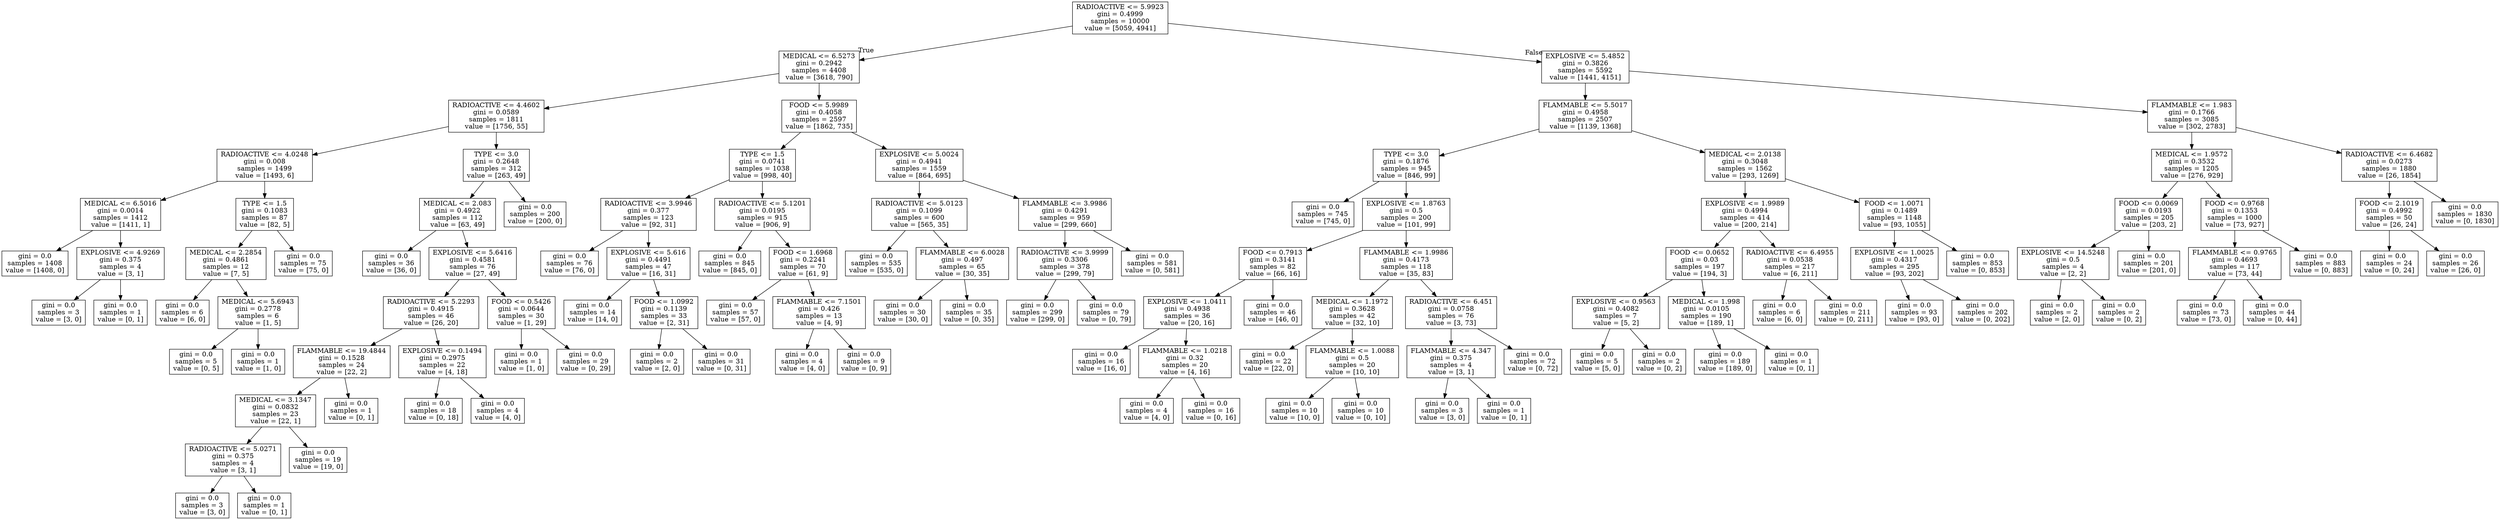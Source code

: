 digraph Tree {
node [shape=box] ;
0 [label="RADIOACTIVE <= 5.9923\ngini = 0.4999\nsamples = 10000\nvalue = [5059, 4941]"] ;
1 [label="MEDICAL <= 6.5273\ngini = 0.2942\nsamples = 4408\nvalue = [3618, 790]"] ;
0 -> 1 [labeldistance=2.5, labelangle=45, headlabel="True"] ;
2 [label="RADIOACTIVE <= 4.4602\ngini = 0.0589\nsamples = 1811\nvalue = [1756, 55]"] ;
1 -> 2 ;
3 [label="RADIOACTIVE <= 4.0248\ngini = 0.008\nsamples = 1499\nvalue = [1493, 6]"] ;
2 -> 3 ;
4 [label="MEDICAL <= 6.5016\ngini = 0.0014\nsamples = 1412\nvalue = [1411, 1]"] ;
3 -> 4 ;
5 [label="gini = 0.0\nsamples = 1408\nvalue = [1408, 0]"] ;
4 -> 5 ;
6 [label="EXPLOSIVE <= 4.9269\ngini = 0.375\nsamples = 4\nvalue = [3, 1]"] ;
4 -> 6 ;
7 [label="gini = 0.0\nsamples = 3\nvalue = [3, 0]"] ;
6 -> 7 ;
8 [label="gini = 0.0\nsamples = 1\nvalue = [0, 1]"] ;
6 -> 8 ;
9 [label="TYPE <= 1.5\ngini = 0.1083\nsamples = 87\nvalue = [82, 5]"] ;
3 -> 9 ;
10 [label="MEDICAL <= 2.2854\ngini = 0.4861\nsamples = 12\nvalue = [7, 5]"] ;
9 -> 10 ;
11 [label="gini = 0.0\nsamples = 6\nvalue = [6, 0]"] ;
10 -> 11 ;
12 [label="MEDICAL <= 5.6943\ngini = 0.2778\nsamples = 6\nvalue = [1, 5]"] ;
10 -> 12 ;
13 [label="gini = 0.0\nsamples = 5\nvalue = [0, 5]"] ;
12 -> 13 ;
14 [label="gini = 0.0\nsamples = 1\nvalue = [1, 0]"] ;
12 -> 14 ;
15 [label="gini = 0.0\nsamples = 75\nvalue = [75, 0]"] ;
9 -> 15 ;
16 [label="TYPE <= 3.0\ngini = 0.2648\nsamples = 312\nvalue = [263, 49]"] ;
2 -> 16 ;
17 [label="MEDICAL <= 2.083\ngini = 0.4922\nsamples = 112\nvalue = [63, 49]"] ;
16 -> 17 ;
18 [label="gini = 0.0\nsamples = 36\nvalue = [36, 0]"] ;
17 -> 18 ;
19 [label="EXPLOSIVE <= 5.6416\ngini = 0.4581\nsamples = 76\nvalue = [27, 49]"] ;
17 -> 19 ;
20 [label="RADIOACTIVE <= 5.2293\ngini = 0.4915\nsamples = 46\nvalue = [26, 20]"] ;
19 -> 20 ;
21 [label="FLAMMABLE <= 19.4844\ngini = 0.1528\nsamples = 24\nvalue = [22, 2]"] ;
20 -> 21 ;
22 [label="MEDICAL <= 3.1347\ngini = 0.0832\nsamples = 23\nvalue = [22, 1]"] ;
21 -> 22 ;
23 [label="RADIOACTIVE <= 5.0271\ngini = 0.375\nsamples = 4\nvalue = [3, 1]"] ;
22 -> 23 ;
24 [label="gini = 0.0\nsamples = 3\nvalue = [3, 0]"] ;
23 -> 24 ;
25 [label="gini = 0.0\nsamples = 1\nvalue = [0, 1]"] ;
23 -> 25 ;
26 [label="gini = 0.0\nsamples = 19\nvalue = [19, 0]"] ;
22 -> 26 ;
27 [label="gini = 0.0\nsamples = 1\nvalue = [0, 1]"] ;
21 -> 27 ;
28 [label="EXPLOSIVE <= 0.1494\ngini = 0.2975\nsamples = 22\nvalue = [4, 18]"] ;
20 -> 28 ;
29 [label="gini = 0.0\nsamples = 18\nvalue = [0, 18]"] ;
28 -> 29 ;
30 [label="gini = 0.0\nsamples = 4\nvalue = [4, 0]"] ;
28 -> 30 ;
31 [label="FOOD <= 0.5426\ngini = 0.0644\nsamples = 30\nvalue = [1, 29]"] ;
19 -> 31 ;
32 [label="gini = 0.0\nsamples = 1\nvalue = [1, 0]"] ;
31 -> 32 ;
33 [label="gini = 0.0\nsamples = 29\nvalue = [0, 29]"] ;
31 -> 33 ;
34 [label="gini = 0.0\nsamples = 200\nvalue = [200, 0]"] ;
16 -> 34 ;
35 [label="FOOD <= 5.9989\ngini = 0.4058\nsamples = 2597\nvalue = [1862, 735]"] ;
1 -> 35 ;
36 [label="TYPE <= 1.5\ngini = 0.0741\nsamples = 1038\nvalue = [998, 40]"] ;
35 -> 36 ;
37 [label="RADIOACTIVE <= 3.9946\ngini = 0.377\nsamples = 123\nvalue = [92, 31]"] ;
36 -> 37 ;
38 [label="gini = 0.0\nsamples = 76\nvalue = [76, 0]"] ;
37 -> 38 ;
39 [label="EXPLOSIVE <= 5.616\ngini = 0.4491\nsamples = 47\nvalue = [16, 31]"] ;
37 -> 39 ;
40 [label="gini = 0.0\nsamples = 14\nvalue = [14, 0]"] ;
39 -> 40 ;
41 [label="FOOD <= 1.0992\ngini = 0.1139\nsamples = 33\nvalue = [2, 31]"] ;
39 -> 41 ;
42 [label="gini = 0.0\nsamples = 2\nvalue = [2, 0]"] ;
41 -> 42 ;
43 [label="gini = 0.0\nsamples = 31\nvalue = [0, 31]"] ;
41 -> 43 ;
44 [label="RADIOACTIVE <= 5.1201\ngini = 0.0195\nsamples = 915\nvalue = [906, 9]"] ;
36 -> 44 ;
45 [label="gini = 0.0\nsamples = 845\nvalue = [845, 0]"] ;
44 -> 45 ;
46 [label="FOOD <= 1.6968\ngini = 0.2241\nsamples = 70\nvalue = [61, 9]"] ;
44 -> 46 ;
47 [label="gini = 0.0\nsamples = 57\nvalue = [57, 0]"] ;
46 -> 47 ;
48 [label="FLAMMABLE <= 7.1501\ngini = 0.426\nsamples = 13\nvalue = [4, 9]"] ;
46 -> 48 ;
49 [label="gini = 0.0\nsamples = 4\nvalue = [4, 0]"] ;
48 -> 49 ;
50 [label="gini = 0.0\nsamples = 9\nvalue = [0, 9]"] ;
48 -> 50 ;
51 [label="EXPLOSIVE <= 5.0024\ngini = 0.4941\nsamples = 1559\nvalue = [864, 695]"] ;
35 -> 51 ;
52 [label="RADIOACTIVE <= 5.0123\ngini = 0.1099\nsamples = 600\nvalue = [565, 35]"] ;
51 -> 52 ;
53 [label="gini = 0.0\nsamples = 535\nvalue = [535, 0]"] ;
52 -> 53 ;
54 [label="FLAMMABLE <= 6.0028\ngini = 0.497\nsamples = 65\nvalue = [30, 35]"] ;
52 -> 54 ;
55 [label="gini = 0.0\nsamples = 30\nvalue = [30, 0]"] ;
54 -> 55 ;
56 [label="gini = 0.0\nsamples = 35\nvalue = [0, 35]"] ;
54 -> 56 ;
57 [label="FLAMMABLE <= 3.9986\ngini = 0.4291\nsamples = 959\nvalue = [299, 660]"] ;
51 -> 57 ;
58 [label="RADIOACTIVE <= 3.9999\ngini = 0.3306\nsamples = 378\nvalue = [299, 79]"] ;
57 -> 58 ;
59 [label="gini = 0.0\nsamples = 299\nvalue = [299, 0]"] ;
58 -> 59 ;
60 [label="gini = 0.0\nsamples = 79\nvalue = [0, 79]"] ;
58 -> 60 ;
61 [label="gini = 0.0\nsamples = 581\nvalue = [0, 581]"] ;
57 -> 61 ;
62 [label="EXPLOSIVE <= 5.4852\ngini = 0.3826\nsamples = 5592\nvalue = [1441, 4151]"] ;
0 -> 62 [labeldistance=2.5, labelangle=-45, headlabel="False"] ;
63 [label="FLAMMABLE <= 5.5017\ngini = 0.4958\nsamples = 2507\nvalue = [1139, 1368]"] ;
62 -> 63 ;
64 [label="TYPE <= 3.0\ngini = 0.1876\nsamples = 945\nvalue = [846, 99]"] ;
63 -> 64 ;
65 [label="gini = 0.0\nsamples = 745\nvalue = [745, 0]"] ;
64 -> 65 ;
66 [label="EXPLOSIVE <= 1.8763\ngini = 0.5\nsamples = 200\nvalue = [101, 99]"] ;
64 -> 66 ;
67 [label="FOOD <= 0.7913\ngini = 0.3141\nsamples = 82\nvalue = [66, 16]"] ;
66 -> 67 ;
68 [label="EXPLOSIVE <= 1.0411\ngini = 0.4938\nsamples = 36\nvalue = [20, 16]"] ;
67 -> 68 ;
69 [label="gini = 0.0\nsamples = 16\nvalue = [16, 0]"] ;
68 -> 69 ;
70 [label="FLAMMABLE <= 1.0218\ngini = 0.32\nsamples = 20\nvalue = [4, 16]"] ;
68 -> 70 ;
71 [label="gini = 0.0\nsamples = 4\nvalue = [4, 0]"] ;
70 -> 71 ;
72 [label="gini = 0.0\nsamples = 16\nvalue = [0, 16]"] ;
70 -> 72 ;
73 [label="gini = 0.0\nsamples = 46\nvalue = [46, 0]"] ;
67 -> 73 ;
74 [label="FLAMMABLE <= 1.9986\ngini = 0.4173\nsamples = 118\nvalue = [35, 83]"] ;
66 -> 74 ;
75 [label="MEDICAL <= 1.1972\ngini = 0.3628\nsamples = 42\nvalue = [32, 10]"] ;
74 -> 75 ;
76 [label="gini = 0.0\nsamples = 22\nvalue = [22, 0]"] ;
75 -> 76 ;
77 [label="FLAMMABLE <= 1.0088\ngini = 0.5\nsamples = 20\nvalue = [10, 10]"] ;
75 -> 77 ;
78 [label="gini = 0.0\nsamples = 10\nvalue = [10, 0]"] ;
77 -> 78 ;
79 [label="gini = 0.0\nsamples = 10\nvalue = [0, 10]"] ;
77 -> 79 ;
80 [label="RADIOACTIVE <= 6.451\ngini = 0.0758\nsamples = 76\nvalue = [3, 73]"] ;
74 -> 80 ;
81 [label="FLAMMABLE <= 4.347\ngini = 0.375\nsamples = 4\nvalue = [3, 1]"] ;
80 -> 81 ;
82 [label="gini = 0.0\nsamples = 3\nvalue = [3, 0]"] ;
81 -> 82 ;
83 [label="gini = 0.0\nsamples = 1\nvalue = [0, 1]"] ;
81 -> 83 ;
84 [label="gini = 0.0\nsamples = 72\nvalue = [0, 72]"] ;
80 -> 84 ;
85 [label="MEDICAL <= 2.0138\ngini = 0.3048\nsamples = 1562\nvalue = [293, 1269]"] ;
63 -> 85 ;
86 [label="EXPLOSIVE <= 1.9989\ngini = 0.4994\nsamples = 414\nvalue = [200, 214]"] ;
85 -> 86 ;
87 [label="FOOD <= 0.0652\ngini = 0.03\nsamples = 197\nvalue = [194, 3]"] ;
86 -> 87 ;
88 [label="EXPLOSIVE <= 0.9563\ngini = 0.4082\nsamples = 7\nvalue = [5, 2]"] ;
87 -> 88 ;
89 [label="gini = 0.0\nsamples = 5\nvalue = [5, 0]"] ;
88 -> 89 ;
90 [label="gini = 0.0\nsamples = 2\nvalue = [0, 2]"] ;
88 -> 90 ;
91 [label="MEDICAL <= 1.998\ngini = 0.0105\nsamples = 190\nvalue = [189, 1]"] ;
87 -> 91 ;
92 [label="gini = 0.0\nsamples = 189\nvalue = [189, 0]"] ;
91 -> 92 ;
93 [label="gini = 0.0\nsamples = 1\nvalue = [0, 1]"] ;
91 -> 93 ;
94 [label="RADIOACTIVE <= 6.4955\ngini = 0.0538\nsamples = 217\nvalue = [6, 211]"] ;
86 -> 94 ;
95 [label="gini = 0.0\nsamples = 6\nvalue = [6, 0]"] ;
94 -> 95 ;
96 [label="gini = 0.0\nsamples = 211\nvalue = [0, 211]"] ;
94 -> 96 ;
97 [label="FOOD <= 1.0071\ngini = 0.1489\nsamples = 1148\nvalue = [93, 1055]"] ;
85 -> 97 ;
98 [label="EXPLOSIVE <= 1.0025\ngini = 0.4317\nsamples = 295\nvalue = [93, 202]"] ;
97 -> 98 ;
99 [label="gini = 0.0\nsamples = 93\nvalue = [93, 0]"] ;
98 -> 99 ;
100 [label="gini = 0.0\nsamples = 202\nvalue = [0, 202]"] ;
98 -> 100 ;
101 [label="gini = 0.0\nsamples = 853\nvalue = [0, 853]"] ;
97 -> 101 ;
102 [label="FLAMMABLE <= 1.983\ngini = 0.1766\nsamples = 3085\nvalue = [302, 2783]"] ;
62 -> 102 ;
103 [label="MEDICAL <= 1.9572\ngini = 0.3532\nsamples = 1205\nvalue = [276, 929]"] ;
102 -> 103 ;
104 [label="FOOD <= 0.0069\ngini = 0.0193\nsamples = 205\nvalue = [203, 2]"] ;
103 -> 104 ;
105 [label="EXPLOSIVE <= 14.5248\ngini = 0.5\nsamples = 4\nvalue = [2, 2]"] ;
104 -> 105 ;
106 [label="gini = 0.0\nsamples = 2\nvalue = [2, 0]"] ;
105 -> 106 ;
107 [label="gini = 0.0\nsamples = 2\nvalue = [0, 2]"] ;
105 -> 107 ;
108 [label="gini = 0.0\nsamples = 201\nvalue = [201, 0]"] ;
104 -> 108 ;
109 [label="FOOD <= 0.9768\ngini = 0.1353\nsamples = 1000\nvalue = [73, 927]"] ;
103 -> 109 ;
110 [label="FLAMMABLE <= 0.9765\ngini = 0.4693\nsamples = 117\nvalue = [73, 44]"] ;
109 -> 110 ;
111 [label="gini = 0.0\nsamples = 73\nvalue = [73, 0]"] ;
110 -> 111 ;
112 [label="gini = 0.0\nsamples = 44\nvalue = [0, 44]"] ;
110 -> 112 ;
113 [label="gini = 0.0\nsamples = 883\nvalue = [0, 883]"] ;
109 -> 113 ;
114 [label="RADIOACTIVE <= 6.4682\ngini = 0.0273\nsamples = 1880\nvalue = [26, 1854]"] ;
102 -> 114 ;
115 [label="FOOD <= 2.1019\ngini = 0.4992\nsamples = 50\nvalue = [26, 24]"] ;
114 -> 115 ;
116 [label="gini = 0.0\nsamples = 24\nvalue = [0, 24]"] ;
115 -> 116 ;
117 [label="gini = 0.0\nsamples = 26\nvalue = [26, 0]"] ;
115 -> 117 ;
118 [label="gini = 0.0\nsamples = 1830\nvalue = [0, 1830]"] ;
114 -> 118 ;
}
